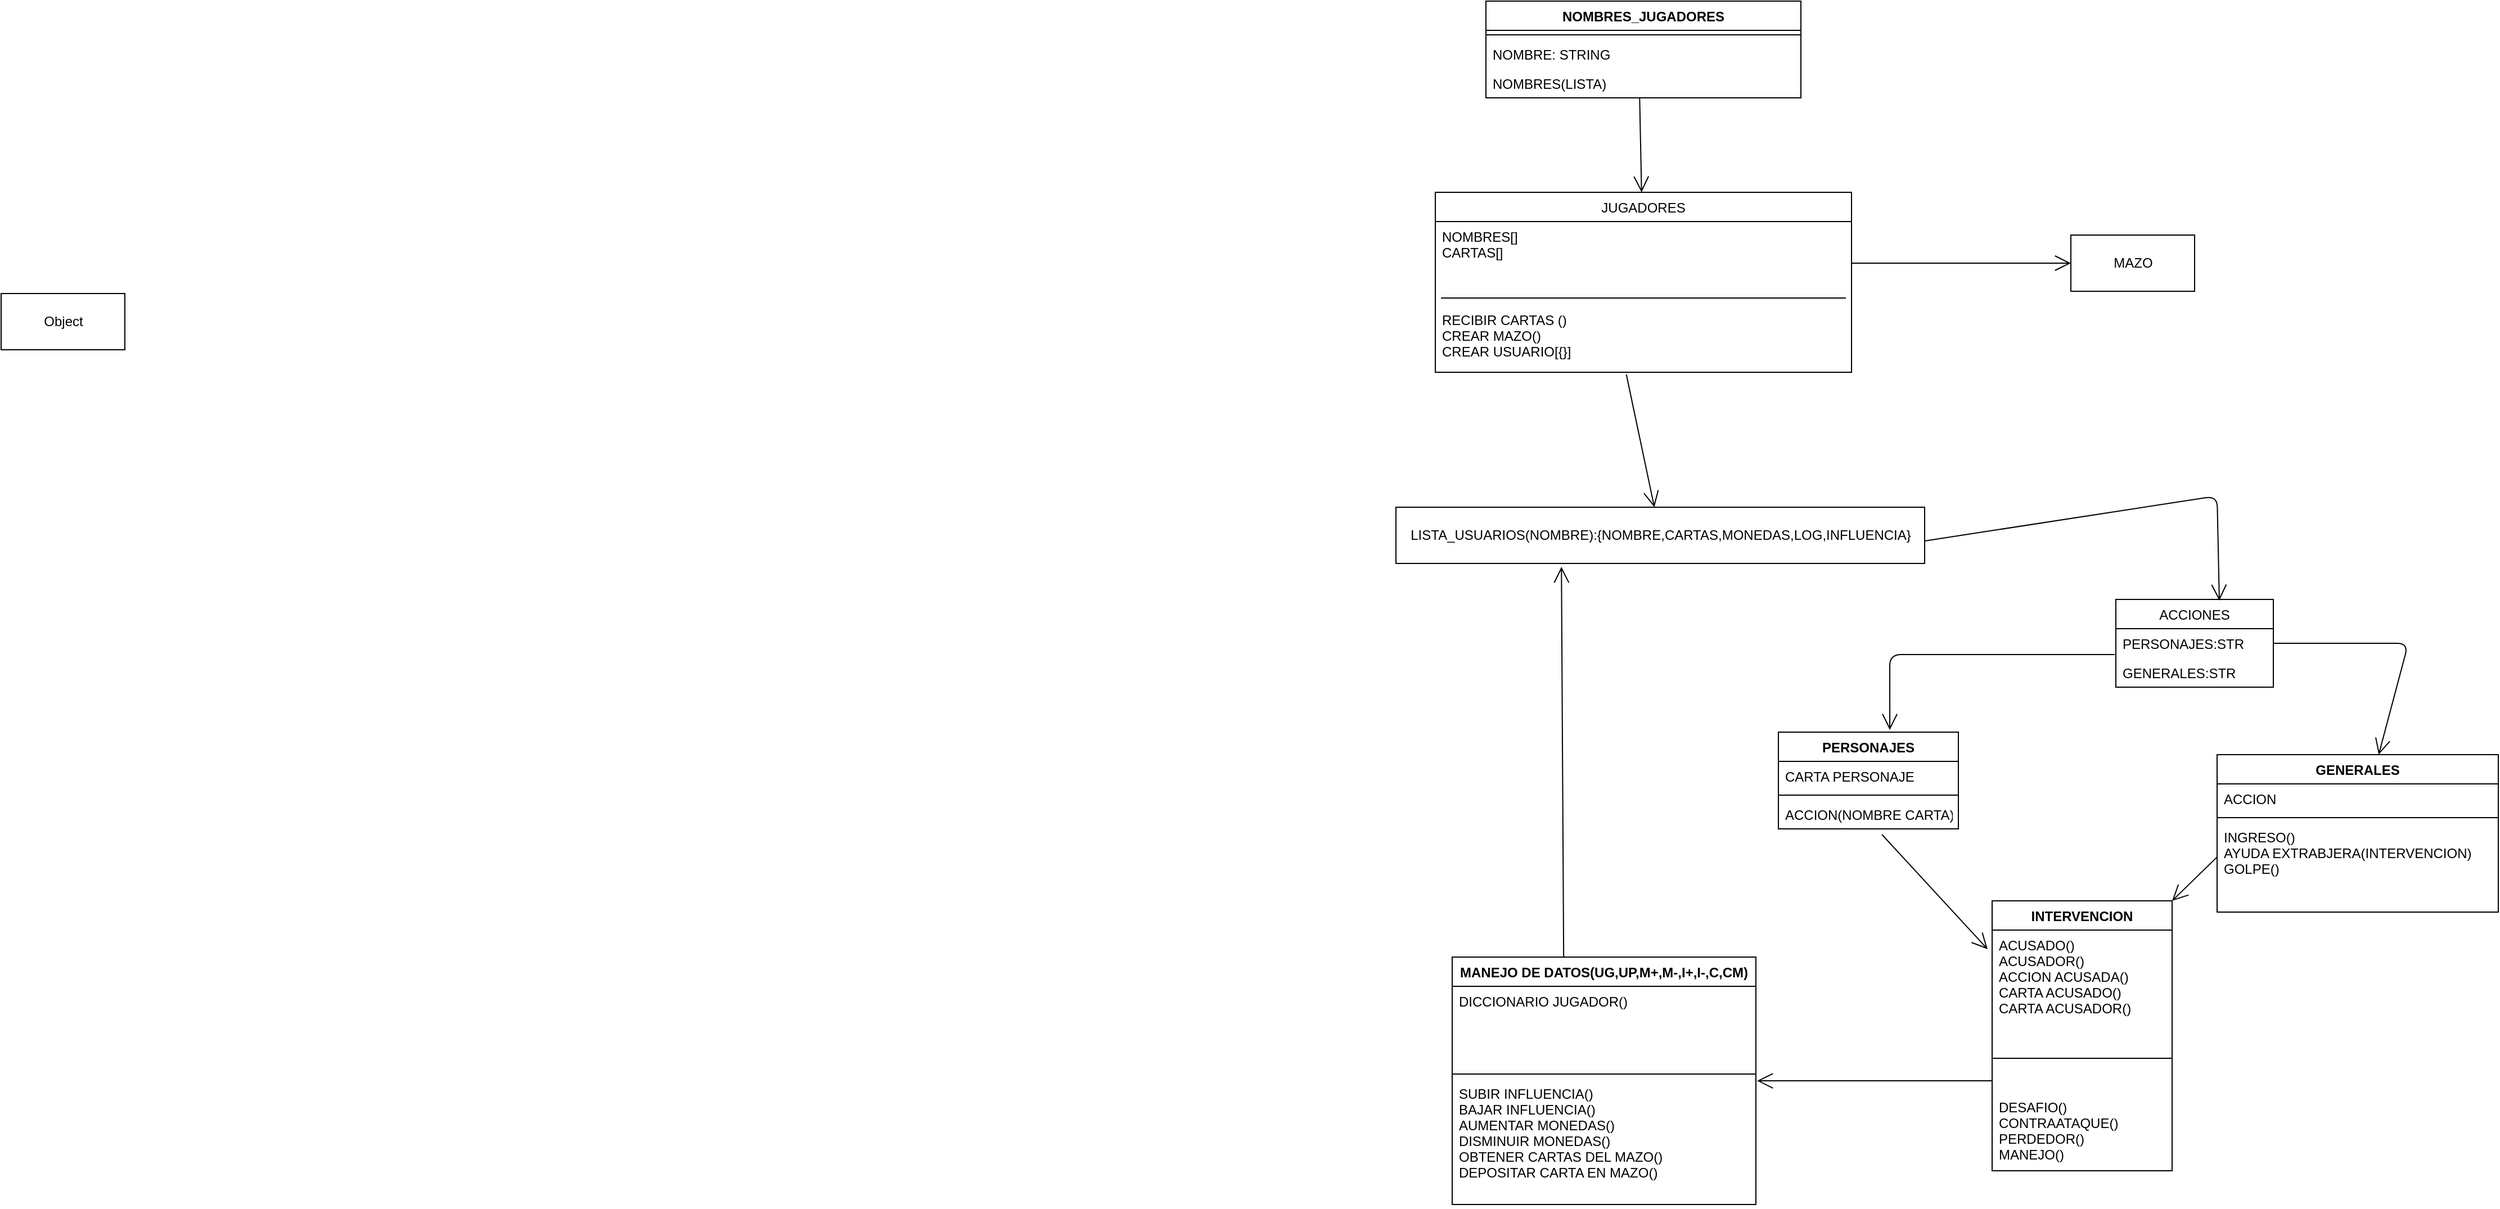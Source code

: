 <mxfile version="14.5.8" type="device"><diagram id="UYho6ZF0q5wSyR4xgHuB" name="Page-1"><mxGraphModel dx="3076" dy="832" grid="1" gridSize="10" guides="1" tooltips="1" connect="1" arrows="1" fold="1" page="1" pageScale="1" pageWidth="827" pageHeight="1169" math="0" shadow="0"><root><mxCell id="0"/><mxCell id="1" parent="0"/><mxCell id="vtVqrHnYQTQ43PuP3JO9-1" value="NOMBRES_JUGADORES" style="swimlane;fontStyle=1;align=center;verticalAlign=top;childLayout=stackLayout;horizontal=1;startSize=26;horizontalStack=0;resizeParent=1;resizeParentMax=0;resizeLast=0;collapsible=1;marginBottom=0;" vertex="1" parent="1"><mxGeometry x="90" width="280" height="86" as="geometry"/></mxCell><mxCell id="vtVqrHnYQTQ43PuP3JO9-3" value="" style="line;strokeWidth=1;fillColor=none;align=left;verticalAlign=middle;spacingTop=-1;spacingLeft=3;spacingRight=3;rotatable=0;labelPosition=right;points=[];portConstraint=eastwest;" vertex="1" parent="vtVqrHnYQTQ43PuP3JO9-1"><mxGeometry y="26" width="280" height="8" as="geometry"/></mxCell><mxCell id="vtVqrHnYQTQ43PuP3JO9-2" value="NOMBRE: STRING" style="text;strokeColor=none;fillColor=none;align=left;verticalAlign=top;spacingLeft=4;spacingRight=4;overflow=hidden;rotatable=0;points=[[0,0.5],[1,0.5]];portConstraint=eastwest;" vertex="1" parent="vtVqrHnYQTQ43PuP3JO9-1"><mxGeometry y="34" width="280" height="26" as="geometry"/></mxCell><mxCell id="vtVqrHnYQTQ43PuP3JO9-4" value="NOMBRES(LISTA)" style="text;strokeColor=none;fillColor=none;align=left;verticalAlign=top;spacingLeft=4;spacingRight=4;overflow=hidden;rotatable=0;points=[[0,0.5],[1,0.5]];portConstraint=eastwest;" vertex="1" parent="vtVqrHnYQTQ43PuP3JO9-1"><mxGeometry y="60" width="280" height="26" as="geometry"/></mxCell><mxCell id="vtVqrHnYQTQ43PuP3JO9-6" value="Object" style="html=1;" vertex="1" parent="1"><mxGeometry x="-1230" y="260" width="110" height="50" as="geometry"/></mxCell><mxCell id="vtVqrHnYQTQ43PuP3JO9-9" value="MAZO" style="html=1;" vertex="1" parent="1"><mxGeometry x="610" y="208" width="110" height="50" as="geometry"/></mxCell><mxCell id="vtVqrHnYQTQ43PuP3JO9-12" value="JUGADORES" style="swimlane;fontStyle=0;childLayout=stackLayout;horizontal=1;startSize=26;fillColor=none;horizontalStack=0;resizeParent=1;resizeParentMax=0;resizeLast=0;collapsible=1;marginBottom=0;" vertex="1" parent="1"><mxGeometry x="45" y="170" width="370" height="160" as="geometry"/></mxCell><mxCell id="vtVqrHnYQTQ43PuP3JO9-13" value="NOMBRES[]&#10;CARTAS[]" style="text;strokeColor=none;fillColor=none;align=left;verticalAlign=top;spacingLeft=4;spacingRight=4;overflow=hidden;rotatable=0;points=[[0,0.5],[1,0.5]];portConstraint=eastwest;" vertex="1" parent="vtVqrHnYQTQ43PuP3JO9-12"><mxGeometry y="26" width="370" height="74" as="geometry"/></mxCell><mxCell id="vtVqrHnYQTQ43PuP3JO9-14" value="RECIBIR CARTAS ()&#10;CREAR MAZO()&#10;CREAR USUARIO[{}]" style="text;strokeColor=none;fillColor=none;align=left;verticalAlign=top;spacingLeft=4;spacingRight=4;overflow=hidden;rotatable=0;points=[[0,0.5],[1,0.5]];portConstraint=eastwest;" vertex="1" parent="vtVqrHnYQTQ43PuP3JO9-12"><mxGeometry y="100" width="370" height="60" as="geometry"/></mxCell><mxCell id="vtVqrHnYQTQ43PuP3JO9-16" value="" style="endArrow=open;endFill=1;endSize=12;html=1;exitX=0.488;exitY=1;exitDx=0;exitDy=0;exitPerimeter=0;" edge="1" parent="1" source="vtVqrHnYQTQ43PuP3JO9-4" target="vtVqrHnYQTQ43PuP3JO9-12"><mxGeometry width="160" relative="1" as="geometry"><mxPoint x="350" y="360" as="sourcePoint"/><mxPoint x="510" y="360" as="targetPoint"/></mxGeometry></mxCell><mxCell id="vtVqrHnYQTQ43PuP3JO9-18" value="" style="endArrow=open;endFill=1;endSize=12;html=1;entryX=0;entryY=0.5;entryDx=0;entryDy=0;exitX=1;exitY=0.5;exitDx=0;exitDy=0;" edge="1" parent="1" source="vtVqrHnYQTQ43PuP3JO9-13" target="vtVqrHnYQTQ43PuP3JO9-9"><mxGeometry width="160" relative="1" as="geometry"><mxPoint x="260" y="260" as="sourcePoint"/><mxPoint x="510" y="360" as="targetPoint"/></mxGeometry></mxCell><mxCell id="vtVqrHnYQTQ43PuP3JO9-21" value="ACCIONES" style="swimlane;fontStyle=0;childLayout=stackLayout;horizontal=1;startSize=26;fillColor=none;horizontalStack=0;resizeParent=1;resizeParentMax=0;resizeLast=0;collapsible=1;marginBottom=0;" vertex="1" parent="1"><mxGeometry x="650" y="532" width="140" height="78" as="geometry"/></mxCell><mxCell id="vtVqrHnYQTQ43PuP3JO9-22" value="PERSONAJES:STR" style="text;strokeColor=none;fillColor=none;align=left;verticalAlign=top;spacingLeft=4;spacingRight=4;overflow=hidden;rotatable=0;points=[[0,0.5],[1,0.5]];portConstraint=eastwest;" vertex="1" parent="vtVqrHnYQTQ43PuP3JO9-21"><mxGeometry y="26" width="140" height="26" as="geometry"/></mxCell><mxCell id="vtVqrHnYQTQ43PuP3JO9-23" value="GENERALES:STR" style="text;strokeColor=none;fillColor=none;align=left;verticalAlign=top;spacingLeft=4;spacingRight=4;overflow=hidden;rotatable=0;points=[[0,0.5],[1,0.5]];portConstraint=eastwest;" vertex="1" parent="vtVqrHnYQTQ43PuP3JO9-21"><mxGeometry y="52" width="140" height="26" as="geometry"/></mxCell><mxCell id="vtVqrHnYQTQ43PuP3JO9-27" value="&lt;span style=&quot;text-align: left&quot;&gt;LISTA_USUARIOS(NOMBRE):{NOMBRE,CARTAS,MONEDAS,LOG,INFLUENCIA}&lt;/span&gt;" style="html=1;" vertex="1" parent="1"><mxGeometry x="10" y="450" width="470" height="50" as="geometry"/></mxCell><mxCell id="vtVqrHnYQTQ43PuP3JO9-28" value="" style="line;strokeWidth=1;fillColor=none;align=left;verticalAlign=middle;spacingTop=-1;spacingLeft=3;spacingRight=3;rotatable=0;labelPosition=right;points=[];portConstraint=eastwest;" vertex="1" parent="1"><mxGeometry x="50" y="260" width="360" height="8" as="geometry"/></mxCell><mxCell id="vtVqrHnYQTQ43PuP3JO9-30" value="" style="endArrow=open;endFill=1;endSize=12;html=1;exitX=0.459;exitY=1.033;exitDx=0;exitDy=0;exitPerimeter=0;" edge="1" parent="1" source="vtVqrHnYQTQ43PuP3JO9-14" target="vtVqrHnYQTQ43PuP3JO9-27"><mxGeometry width="160" relative="1" as="geometry"><mxPoint x="150" y="550" as="sourcePoint"/><mxPoint x="310" y="550" as="targetPoint"/></mxGeometry></mxCell><mxCell id="vtVqrHnYQTQ43PuP3JO9-36" value="" style="endArrow=open;endFill=1;endSize=12;html=1;exitX=-0.007;exitY=0.885;exitDx=0;exitDy=0;exitPerimeter=0;entryX=0.619;entryY=-0.023;entryDx=0;entryDy=0;entryPerimeter=0;" edge="1" parent="1" source="vtVqrHnYQTQ43PuP3JO9-22" target="vtVqrHnYQTQ43PuP3JO9-42"><mxGeometry width="160" relative="1" as="geometry"><mxPoint x="350" y="570" as="sourcePoint"/><mxPoint x="540" y="610" as="targetPoint"/><Array as="points"><mxPoint x="449" y="581"/></Array></mxGeometry></mxCell><mxCell id="vtVqrHnYQTQ43PuP3JO9-37" value="" style="endArrow=open;endFill=1;endSize=12;html=1;exitX=1;exitY=0.5;exitDx=0;exitDy=0;" edge="1" parent="1" source="vtVqrHnYQTQ43PuP3JO9-22" target="vtVqrHnYQTQ43PuP3JO9-38"><mxGeometry width="160" relative="1" as="geometry"><mxPoint x="969.02" y="520.01" as="sourcePoint"/><mxPoint x="920" y="600" as="targetPoint"/><Array as="points"><mxPoint x="910" y="571"/></Array></mxGeometry></mxCell><mxCell id="vtVqrHnYQTQ43PuP3JO9-38" value="GENERALES" style="swimlane;fontStyle=1;align=center;verticalAlign=top;childLayout=stackLayout;horizontal=1;startSize=26;horizontalStack=0;resizeParent=1;resizeParentMax=0;resizeLast=0;collapsible=1;marginBottom=0;" vertex="1" parent="1"><mxGeometry x="740" y="670" width="250" height="140" as="geometry"/></mxCell><mxCell id="vtVqrHnYQTQ43PuP3JO9-39" value="ACCION" style="text;strokeColor=none;fillColor=none;align=left;verticalAlign=top;spacingLeft=4;spacingRight=4;overflow=hidden;rotatable=0;points=[[0,0.5],[1,0.5]];portConstraint=eastwest;" vertex="1" parent="vtVqrHnYQTQ43PuP3JO9-38"><mxGeometry y="26" width="250" height="26" as="geometry"/></mxCell><mxCell id="vtVqrHnYQTQ43PuP3JO9-40" value="" style="line;strokeWidth=1;fillColor=none;align=left;verticalAlign=middle;spacingTop=-1;spacingLeft=3;spacingRight=3;rotatable=0;labelPosition=right;points=[];portConstraint=eastwest;" vertex="1" parent="vtVqrHnYQTQ43PuP3JO9-38"><mxGeometry y="52" width="250" height="8" as="geometry"/></mxCell><mxCell id="vtVqrHnYQTQ43PuP3JO9-41" value="INGRESO()&#10;AYUDA EXTRABJERA(INTERVENCION)&#10;GOLPE()" style="text;strokeColor=none;fillColor=none;align=left;verticalAlign=top;spacingLeft=4;spacingRight=4;overflow=hidden;rotatable=0;points=[[0,0.5],[1,0.5]];portConstraint=eastwest;" vertex="1" parent="vtVqrHnYQTQ43PuP3JO9-38"><mxGeometry y="60" width="250" height="80" as="geometry"/></mxCell><mxCell id="vtVqrHnYQTQ43PuP3JO9-42" value="PERSONAJES" style="swimlane;fontStyle=1;align=center;verticalAlign=top;childLayout=stackLayout;horizontal=1;startSize=26;horizontalStack=0;resizeParent=1;resizeParentMax=0;resizeLast=0;collapsible=1;marginBottom=0;" vertex="1" parent="1"><mxGeometry x="350" y="650" width="160" height="86" as="geometry"/></mxCell><mxCell id="vtVqrHnYQTQ43PuP3JO9-43" value="CARTA PERSONAJE" style="text;strokeColor=none;fillColor=none;align=left;verticalAlign=top;spacingLeft=4;spacingRight=4;overflow=hidden;rotatable=0;points=[[0,0.5],[1,0.5]];portConstraint=eastwest;" vertex="1" parent="vtVqrHnYQTQ43PuP3JO9-42"><mxGeometry y="26" width="160" height="26" as="geometry"/></mxCell><mxCell id="vtVqrHnYQTQ43PuP3JO9-44" value="" style="line;strokeWidth=1;fillColor=none;align=left;verticalAlign=middle;spacingTop=-1;spacingLeft=3;spacingRight=3;rotatable=0;labelPosition=right;points=[];portConstraint=eastwest;" vertex="1" parent="vtVqrHnYQTQ43PuP3JO9-42"><mxGeometry y="52" width="160" height="8" as="geometry"/></mxCell><mxCell id="vtVqrHnYQTQ43PuP3JO9-45" value="ACCION(NOMBRE CARTA)" style="text;strokeColor=none;fillColor=none;align=left;verticalAlign=top;spacingLeft=4;spacingRight=4;overflow=hidden;rotatable=0;points=[[0,0.5],[1,0.5]];portConstraint=eastwest;" vertex="1" parent="vtVqrHnYQTQ43PuP3JO9-42"><mxGeometry y="60" width="160" height="26" as="geometry"/></mxCell><mxCell id="vtVqrHnYQTQ43PuP3JO9-47" value="INTERVENCION" style="swimlane;fontStyle=1;align=center;verticalAlign=top;childLayout=stackLayout;horizontal=1;startSize=26;horizontalStack=0;resizeParent=1;resizeParentMax=0;resizeLast=0;collapsible=1;marginBottom=0;" vertex="1" parent="1"><mxGeometry x="540" y="800" width="160" height="240" as="geometry"/></mxCell><mxCell id="vtVqrHnYQTQ43PuP3JO9-48" value="ACUSADO()&#10;ACUSADOR()&#10;ACCION ACUSADA()&#10;CARTA ACUSADO()&#10;CARTA ACUSADOR()&#10;" style="text;strokeColor=none;fillColor=none;align=left;verticalAlign=top;spacingLeft=4;spacingRight=4;overflow=hidden;rotatable=0;points=[[0,0.5],[1,0.5]];portConstraint=eastwest;" vertex="1" parent="vtVqrHnYQTQ43PuP3JO9-47"><mxGeometry y="26" width="160" height="84" as="geometry"/></mxCell><mxCell id="vtVqrHnYQTQ43PuP3JO9-49" value="" style="line;strokeWidth=1;fillColor=none;align=left;verticalAlign=middle;spacingTop=-1;spacingLeft=3;spacingRight=3;rotatable=0;labelPosition=right;points=[];portConstraint=eastwest;" vertex="1" parent="vtVqrHnYQTQ43PuP3JO9-47"><mxGeometry y="110" width="160" height="60" as="geometry"/></mxCell><mxCell id="vtVqrHnYQTQ43PuP3JO9-50" value="DESAFIO()&#10;CONTRAATAQUE()&#10;PERDEDOR()&#10;MANEJO()" style="text;strokeColor=none;fillColor=none;align=left;verticalAlign=top;spacingLeft=4;spacingRight=4;overflow=hidden;rotatable=0;points=[[0,0.5],[1,0.5]];portConstraint=eastwest;" vertex="1" parent="vtVqrHnYQTQ43PuP3JO9-47"><mxGeometry y="170" width="160" height="70" as="geometry"/></mxCell><mxCell id="vtVqrHnYQTQ43PuP3JO9-54" value="" style="endArrow=open;endFill=1;endSize=12;html=1;entryX=-0.025;entryY=0.202;entryDx=0;entryDy=0;entryPerimeter=0;exitX=0.575;exitY=1.192;exitDx=0;exitDy=0;exitPerimeter=0;" edge="1" parent="1" source="vtVqrHnYQTQ43PuP3JO9-45" target="vtVqrHnYQTQ43PuP3JO9-48"><mxGeometry width="160" relative="1" as="geometry"><mxPoint x="550" y="800" as="sourcePoint"/><mxPoint x="540" y="770" as="targetPoint"/></mxGeometry></mxCell><mxCell id="vtVqrHnYQTQ43PuP3JO9-55" value="" style="endArrow=open;endFill=1;endSize=12;html=1;exitX=0;exitY=0.388;exitDx=0;exitDy=0;exitPerimeter=0;entryX=1;entryY=0;entryDx=0;entryDy=0;" edge="1" parent="1" source="vtVqrHnYQTQ43PuP3JO9-41" target="vtVqrHnYQTQ43PuP3JO9-47"><mxGeometry width="160" relative="1" as="geometry"><mxPoint x="670" y="670" as="sourcePoint"/><mxPoint x="790" y="730" as="targetPoint"/></mxGeometry></mxCell><mxCell id="vtVqrHnYQTQ43PuP3JO9-56" value="" style="endArrow=open;endFill=1;endSize=12;html=1;entryX=0.657;entryY=0.013;entryDx=0;entryDy=0;entryPerimeter=0;" edge="1" parent="1" target="vtVqrHnYQTQ43PuP3JO9-21"><mxGeometry width="160" relative="1" as="geometry"><mxPoint x="480" y="480" as="sourcePoint"/><mxPoint x="740" y="480" as="targetPoint"/><Array as="points"><mxPoint x="740" y="440"/></Array></mxGeometry></mxCell><mxCell id="vtVqrHnYQTQ43PuP3JO9-57" value="MANEJO DE DATOS(UG,UP,M+,M-,I+,I-,C,CM)" style="swimlane;fontStyle=1;align=center;verticalAlign=top;childLayout=stackLayout;horizontal=1;startSize=26;horizontalStack=0;resizeParent=1;resizeParentMax=0;resizeLast=0;collapsible=1;marginBottom=0;" vertex="1" parent="1"><mxGeometry x="60" y="850" width="270" height="220" as="geometry"/></mxCell><mxCell id="vtVqrHnYQTQ43PuP3JO9-58" value="DICCIONARIO JUGADOR()" style="text;strokeColor=none;fillColor=none;align=left;verticalAlign=top;spacingLeft=4;spacingRight=4;overflow=hidden;rotatable=0;points=[[0,0.5],[1,0.5]];portConstraint=eastwest;" vertex="1" parent="vtVqrHnYQTQ43PuP3JO9-57"><mxGeometry y="26" width="270" height="74" as="geometry"/></mxCell><mxCell id="vtVqrHnYQTQ43PuP3JO9-59" value="" style="line;strokeWidth=1;fillColor=none;align=left;verticalAlign=middle;spacingTop=-1;spacingLeft=3;spacingRight=3;rotatable=0;labelPosition=right;points=[];portConstraint=eastwest;" vertex="1" parent="vtVqrHnYQTQ43PuP3JO9-57"><mxGeometry y="100" width="270" height="8" as="geometry"/></mxCell><mxCell id="vtVqrHnYQTQ43PuP3JO9-60" value="SUBIR INFLUENCIA()&#10;BAJAR INFLUENCIA()&#10;AUMENTAR MONEDAS()&#10;DISMINUIR MONEDAS()&#10;OBTENER CARTAS DEL MAZO()&#10;DEPOSITAR CARTA EN MAZO()" style="text;strokeColor=none;fillColor=none;align=left;verticalAlign=top;spacingLeft=4;spacingRight=4;overflow=hidden;rotatable=0;points=[[0,0.5],[1,0.5]];portConstraint=eastwest;" vertex="1" parent="vtVqrHnYQTQ43PuP3JO9-57"><mxGeometry y="108" width="270" height="112" as="geometry"/></mxCell><mxCell id="vtVqrHnYQTQ43PuP3JO9-61" value="" style="endArrow=open;endFill=1;endSize=12;html=1;entryX=0.313;entryY=1.06;entryDx=0;entryDy=0;entryPerimeter=0;exitX=0.367;exitY=0;exitDx=0;exitDy=0;exitPerimeter=0;" edge="1" parent="1" source="vtVqrHnYQTQ43PuP3JO9-57" target="vtVqrHnYQTQ43PuP3JO9-27"><mxGeometry width="160" relative="1" as="geometry"><mxPoint x="150" y="830" as="sourcePoint"/><mxPoint x="310" y="830" as="targetPoint"/></mxGeometry></mxCell><mxCell id="vtVqrHnYQTQ43PuP3JO9-62" value="" style="endArrow=open;endFill=1;endSize=12;html=1;entryX=1.004;entryY=0.018;entryDx=0;entryDy=0;entryPerimeter=0;" edge="1" parent="1" target="vtVqrHnYQTQ43PuP3JO9-60"><mxGeometry width="160" relative="1" as="geometry"><mxPoint x="540" y="960" as="sourcePoint"/><mxPoint x="530" y="959.5" as="targetPoint"/></mxGeometry></mxCell></root></mxGraphModel></diagram></mxfile>
